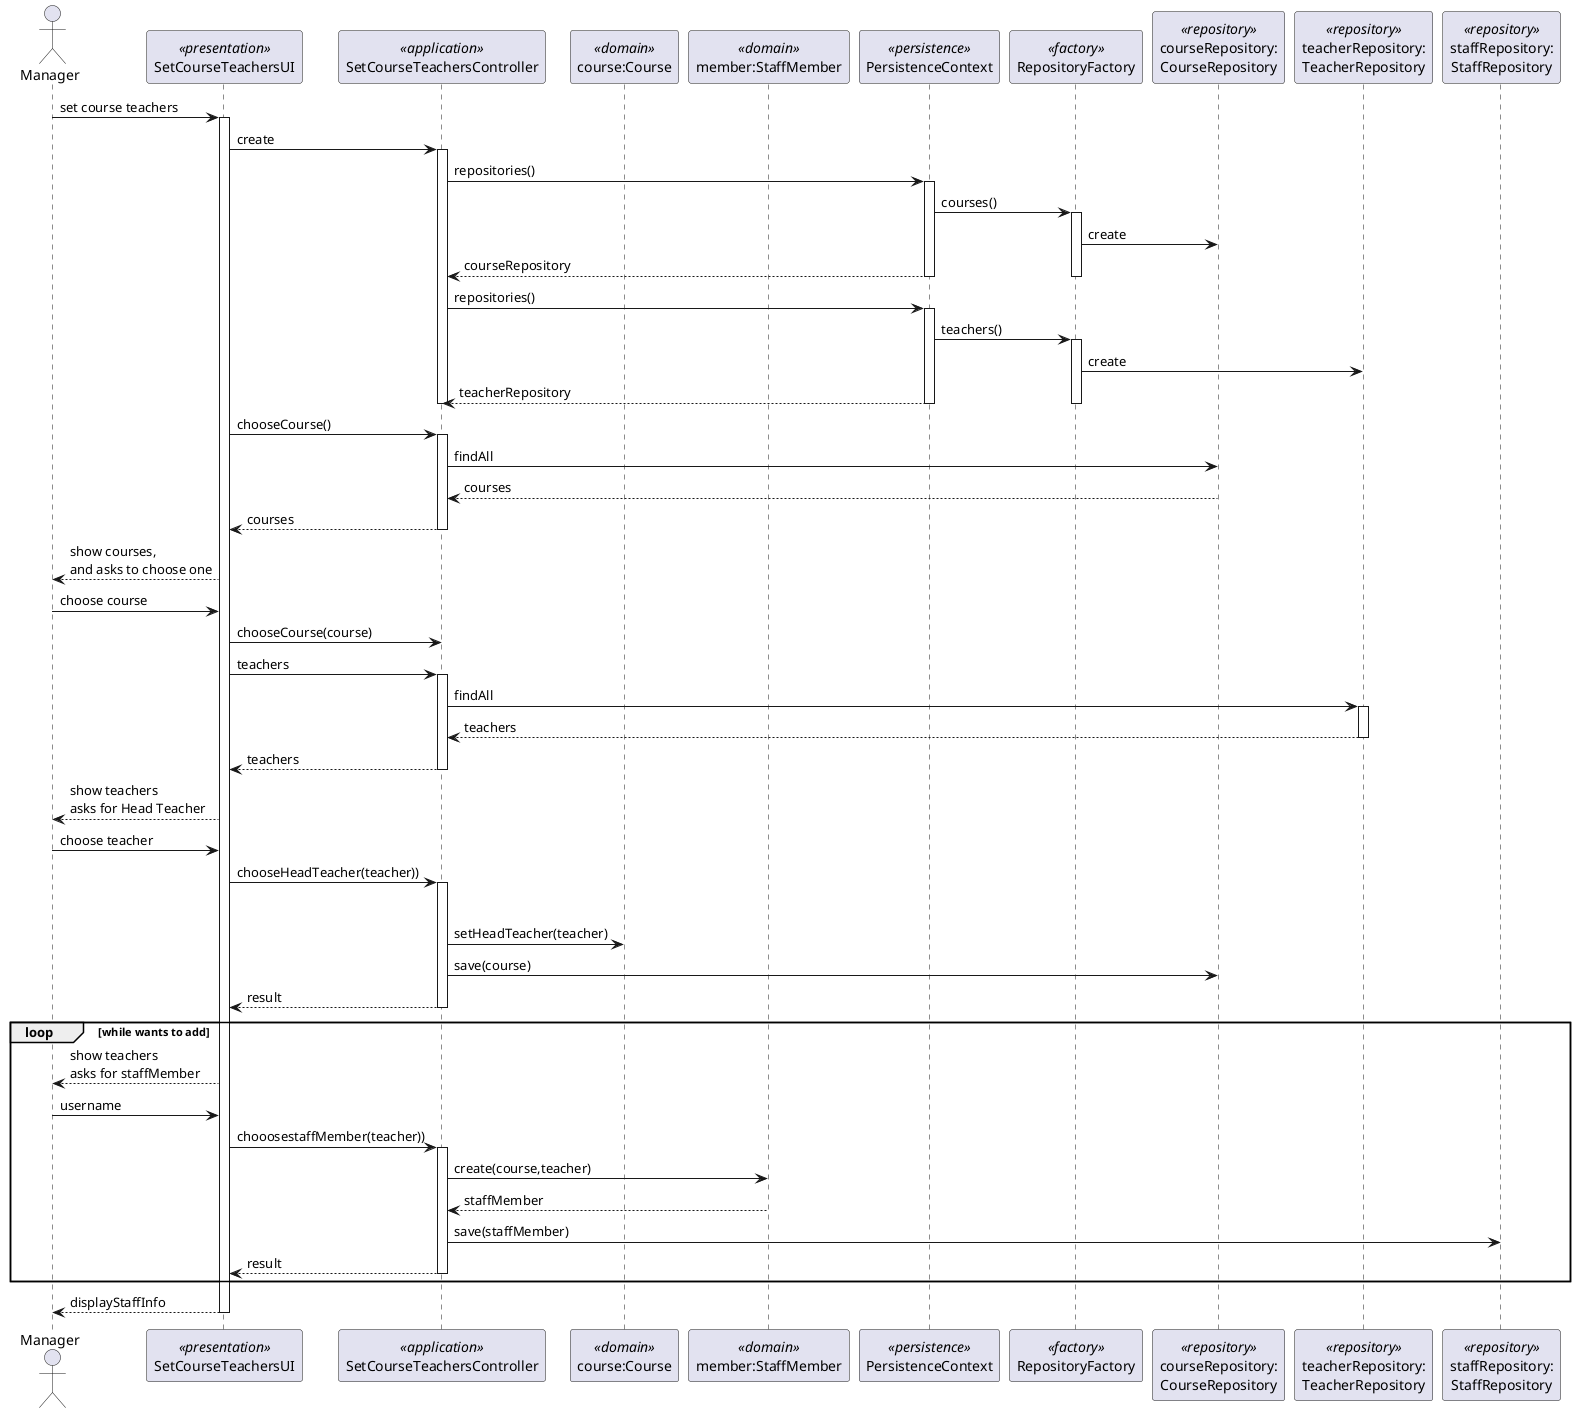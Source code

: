 @startuml

skinparam packageStyle rect
skinparam shadowing false

actor Manager as Actor
participant SetCourseTeachersUI as UI <<presentation>> order 1
participant SetCourseTeachersController as Controller <<application>> order 2
participant "course:Course" as Course <<domain>> order 3
participant "member:StaffMember" as STAFF <<domain>> order 4
participant PersistenceContext as Persistence <<persistence>> order 5
participant RepositoryFactory as Fact <<factory>> order 6
participant "courseRepository:\nCourseRepository" as Repo <<repository>> order 7
participant "teacherRepository:\nTeacherRepository" as TeacherRepo <<repository>> order 8
participant "staffRepository:\nStaffRepository" as StaffRepo <<repository>> order 9

Actor -> UI : set course teachers
activate UI
    UI -> Controller : create
    activate Controller
        Controller -> Persistence : repositories()
            activate Persistence
                Persistence -> Fact : courses()
                activate Fact
                    Fact -> Repo : create
                    Controller <-- Persistence: courseRepository
                    deactivate Fact
                    deactivate Persistence
            'Controller -> UI : courses
            Controller -> Persistence : repositories()
            activate Persistence
                            Persistence -> Fact : teachers()
                            activate Fact
                                Fact -> TeacherRepo : create
                                Controller <-- Persistence: teacherRepository
                                deactivate Fact
                                deactivate Persistence
                        'Controller -> UI : teachers
            deactivate Controller

        UI -> Controller : chooseCourse()
        activate Controller
            Controller -> Repo : findAll
            Controller <-- Repo : courses
            Controller --> UI : courses
            deactivate Controller

        Actor <-- UI : show courses, \nand asks to choose one
        Actor -> UI : choose course
        UI -> Controller : chooseCourse(course)
        UI -> Controller : teachers
        activate Controller

         Controller -> TeacherRepo : findAll
            activate TeacherRepo
            Controller <-- TeacherRepo : teachers
         deactivate TeacherRepo
        Controller --> UI : teachers
        deactivate Controller
        Actor <-- UI : show teachers\nasks for Head Teacher
        Actor -> UI : choose teacher
        UI -> Controller : chooseHeadTeacher(teacher))

        activate Controller
            deactivate TeacherRepo
            Controller -> Course : setHeadTeacher(teacher)
            Controller -> Repo : save(course)
        UI <-- Controller : result
        deactivate Controller
        loop while wants to add
        Actor <-- UI : show teachers \nasks for staffMember
        Actor -> UI : username
        UI -> Controller : chooosestaffMember(teacher))
        activate Controller

            Controller -> STAFF : create(course,teacher)
            Controller <-- STAFF : staffMember
            Controller -> StaffRepo : save(staffMember)
            UI <-- Controller : result
        deactivate Controller
        end
Actor <-- UI : displayStaffInfo
deactivate UI

@enduml